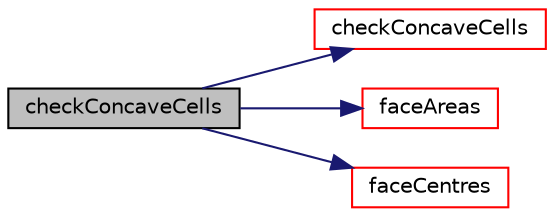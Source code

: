digraph "checkConcaveCells"
{
  bgcolor="transparent";
  edge [fontname="Helvetica",fontsize="10",labelfontname="Helvetica",labelfontsize="10"];
  node [fontname="Helvetica",fontsize="10",shape=record];
  rankdir="LR";
  Node44434 [label="checkConcaveCells",height=0.2,width=0.4,color="black", fillcolor="grey75", style="filled", fontcolor="black"];
  Node44434 -> Node44435 [color="midnightblue",fontsize="10",style="solid",fontname="Helvetica"];
  Node44435 [label="checkConcaveCells",height=0.2,width=0.4,color="red",URL="$a28685.html#ae024f89be90207f16cd17d354101d75d",tooltip="Check for concave cells by the planes of faces. "];
  Node44434 -> Node44577 [color="midnightblue",fontsize="10",style="solid",fontname="Helvetica"];
  Node44577 [label="faceAreas",height=0.2,width=0.4,color="red",URL="$a28685.html#adefd042a02b5fa7ab8ab95063a631420"];
  Node44434 -> Node44566 [color="midnightblue",fontsize="10",style="solid",fontname="Helvetica"];
  Node44566 [label="faceCentres",height=0.2,width=0.4,color="red",URL="$a28685.html#a3319847c9ee813a5398d011b08de25a4"];
}
